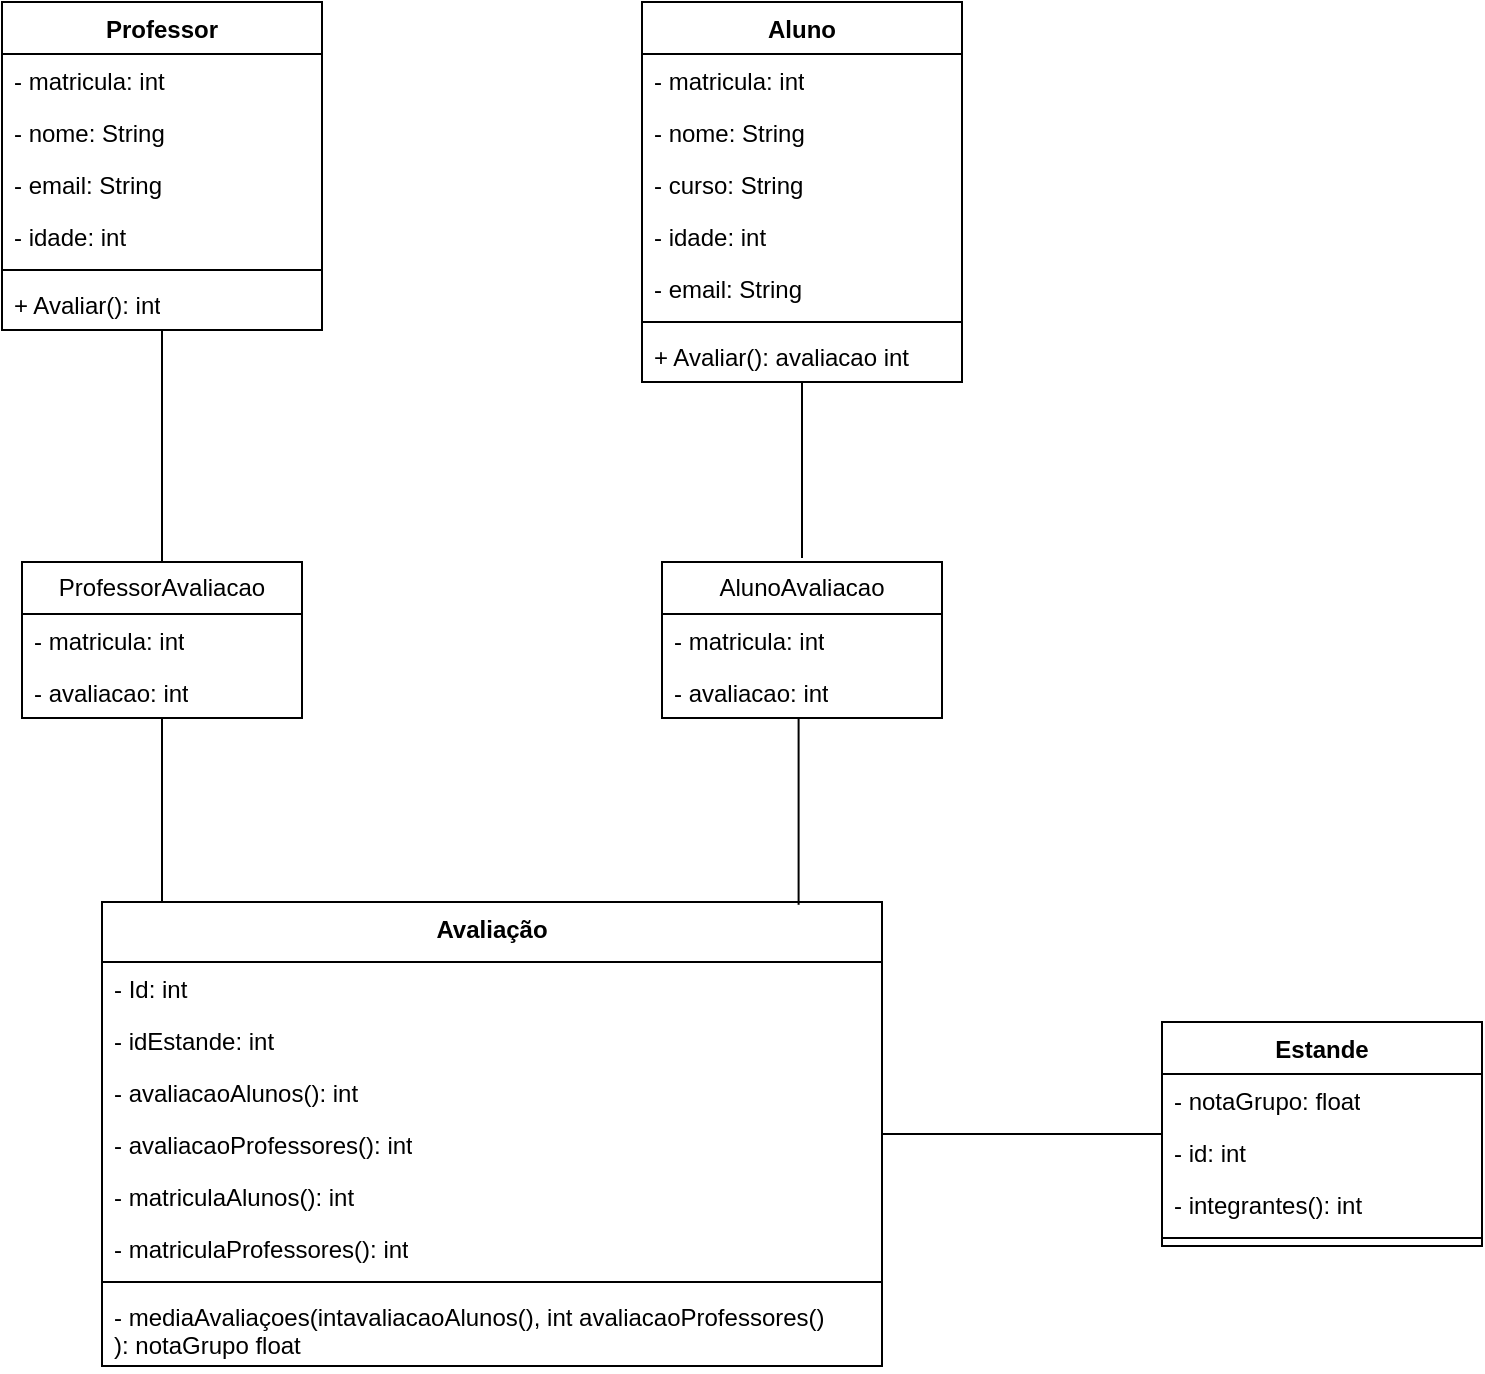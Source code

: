 <mxfile version="21.7.1" type="device">
  <diagram name="Página-1" id="iaq8zUBecWveMzKXrOw0">
    <mxGraphModel dx="1195" dy="652" grid="1" gridSize="10" guides="1" tooltips="1" connect="1" arrows="1" fold="1" page="1" pageScale="1" pageWidth="827" pageHeight="1169" math="0" shadow="0">
      <root>
        <mxCell id="0" />
        <mxCell id="1" parent="0" />
        <mxCell id="uE-dpMH4UthVh5TPI-2E-58" style="edgeStyle=orthogonalEdgeStyle;rounded=0;orthogonalLoop=1;jettySize=auto;html=1;entryX=0.5;entryY=0;entryDx=0;entryDy=0;endArrow=none;endFill=0;" edge="1" parent="1" source="uE-dpMH4UthVh5TPI-2E-13" target="uE-dpMH4UthVh5TPI-2E-55">
          <mxGeometry relative="1" as="geometry" />
        </mxCell>
        <mxCell id="uE-dpMH4UthVh5TPI-2E-13" value="Professor" style="swimlane;fontStyle=1;align=center;verticalAlign=top;childLayout=stackLayout;horizontal=1;startSize=26;horizontalStack=0;resizeParent=1;resizeParentMax=0;resizeLast=0;collapsible=1;marginBottom=0;whiteSpace=wrap;html=1;" vertex="1" parent="1">
          <mxGeometry x="60" y="10" width="160" height="164" as="geometry" />
        </mxCell>
        <mxCell id="uE-dpMH4UthVh5TPI-2E-14" value="- matricula: int&amp;nbsp;" style="text;strokeColor=none;fillColor=none;align=left;verticalAlign=top;spacingLeft=4;spacingRight=4;overflow=hidden;rotatable=0;points=[[0,0.5],[1,0.5]];portConstraint=eastwest;whiteSpace=wrap;html=1;" vertex="1" parent="uE-dpMH4UthVh5TPI-2E-13">
          <mxGeometry y="26" width="160" height="26" as="geometry" />
        </mxCell>
        <mxCell id="uE-dpMH4UthVh5TPI-2E-24" value="- nome: String" style="text;strokeColor=none;fillColor=none;align=left;verticalAlign=top;spacingLeft=4;spacingRight=4;overflow=hidden;rotatable=0;points=[[0,0.5],[1,0.5]];portConstraint=eastwest;whiteSpace=wrap;html=1;" vertex="1" parent="uE-dpMH4UthVh5TPI-2E-13">
          <mxGeometry y="52" width="160" height="26" as="geometry" />
        </mxCell>
        <mxCell id="uE-dpMH4UthVh5TPI-2E-26" value="- email: String" style="text;strokeColor=none;fillColor=none;align=left;verticalAlign=top;spacingLeft=4;spacingRight=4;overflow=hidden;rotatable=0;points=[[0,0.5],[1,0.5]];portConstraint=eastwest;whiteSpace=wrap;html=1;" vertex="1" parent="uE-dpMH4UthVh5TPI-2E-13">
          <mxGeometry y="78" width="160" height="26" as="geometry" />
        </mxCell>
        <mxCell id="uE-dpMH4UthVh5TPI-2E-27" value="- idade: int" style="text;strokeColor=none;fillColor=none;align=left;verticalAlign=top;spacingLeft=4;spacingRight=4;overflow=hidden;rotatable=0;points=[[0,0.5],[1,0.5]];portConstraint=eastwest;whiteSpace=wrap;html=1;" vertex="1" parent="uE-dpMH4UthVh5TPI-2E-13">
          <mxGeometry y="104" width="160" height="26" as="geometry" />
        </mxCell>
        <mxCell id="uE-dpMH4UthVh5TPI-2E-15" value="" style="line;strokeWidth=1;fillColor=none;align=left;verticalAlign=middle;spacingTop=-1;spacingLeft=3;spacingRight=3;rotatable=0;labelPosition=right;points=[];portConstraint=eastwest;strokeColor=inherit;" vertex="1" parent="uE-dpMH4UthVh5TPI-2E-13">
          <mxGeometry y="130" width="160" height="8" as="geometry" />
        </mxCell>
        <mxCell id="uE-dpMH4UthVh5TPI-2E-16" value="+ Avaliar(): int" style="text;strokeColor=none;fillColor=none;align=left;verticalAlign=top;spacingLeft=4;spacingRight=4;overflow=hidden;rotatable=0;points=[[0,0.5],[1,0.5]];portConstraint=eastwest;whiteSpace=wrap;html=1;" vertex="1" parent="uE-dpMH4UthVh5TPI-2E-13">
          <mxGeometry y="138" width="160" height="26" as="geometry" />
        </mxCell>
        <mxCell id="uE-dpMH4UthVh5TPI-2E-65" style="edgeStyle=orthogonalEdgeStyle;rounded=0;orthogonalLoop=1;jettySize=auto;html=1;endArrow=none;endFill=0;" edge="1" parent="1" source="uE-dpMH4UthVh5TPI-2E-17">
          <mxGeometry relative="1" as="geometry">
            <mxPoint x="460" y="288" as="targetPoint" />
            <Array as="points">
              <mxPoint x="460" y="288" />
            </Array>
          </mxGeometry>
        </mxCell>
        <mxCell id="uE-dpMH4UthVh5TPI-2E-17" value="Aluno" style="swimlane;fontStyle=1;align=center;verticalAlign=top;childLayout=stackLayout;horizontal=1;startSize=26;horizontalStack=0;resizeParent=1;resizeParentMax=0;resizeLast=0;collapsible=1;marginBottom=0;whiteSpace=wrap;html=1;" vertex="1" parent="1">
          <mxGeometry x="380" y="10" width="160" height="190" as="geometry" />
        </mxCell>
        <mxCell id="uE-dpMH4UthVh5TPI-2E-18" value="- matricula: int" style="text;strokeColor=none;fillColor=none;align=left;verticalAlign=top;spacingLeft=4;spacingRight=4;overflow=hidden;rotatable=0;points=[[0,0.5],[1,0.5]];portConstraint=eastwest;whiteSpace=wrap;html=1;" vertex="1" parent="uE-dpMH4UthVh5TPI-2E-17">
          <mxGeometry y="26" width="160" height="26" as="geometry" />
        </mxCell>
        <mxCell id="uE-dpMH4UthVh5TPI-2E-25" value="- nome: String" style="text;strokeColor=none;fillColor=none;align=left;verticalAlign=top;spacingLeft=4;spacingRight=4;overflow=hidden;rotatable=0;points=[[0,0.5],[1,0.5]];portConstraint=eastwest;whiteSpace=wrap;html=1;" vertex="1" parent="uE-dpMH4UthVh5TPI-2E-17">
          <mxGeometry y="52" width="160" height="26" as="geometry" />
        </mxCell>
        <mxCell id="uE-dpMH4UthVh5TPI-2E-29" value="- curso: String" style="text;strokeColor=none;fillColor=none;align=left;verticalAlign=top;spacingLeft=4;spacingRight=4;overflow=hidden;rotatable=0;points=[[0,0.5],[1,0.5]];portConstraint=eastwest;whiteSpace=wrap;html=1;" vertex="1" parent="uE-dpMH4UthVh5TPI-2E-17">
          <mxGeometry y="78" width="160" height="26" as="geometry" />
        </mxCell>
        <mxCell id="uE-dpMH4UthVh5TPI-2E-30" value="- idade: int" style="text;strokeColor=none;fillColor=none;align=left;verticalAlign=top;spacingLeft=4;spacingRight=4;overflow=hidden;rotatable=0;points=[[0,0.5],[1,0.5]];portConstraint=eastwest;whiteSpace=wrap;html=1;" vertex="1" parent="uE-dpMH4UthVh5TPI-2E-17">
          <mxGeometry y="104" width="160" height="26" as="geometry" />
        </mxCell>
        <mxCell id="uE-dpMH4UthVh5TPI-2E-28" value="- email: String" style="text;strokeColor=none;fillColor=none;align=left;verticalAlign=top;spacingLeft=4;spacingRight=4;overflow=hidden;rotatable=0;points=[[0,0.5],[1,0.5]];portConstraint=eastwest;whiteSpace=wrap;html=1;" vertex="1" parent="uE-dpMH4UthVh5TPI-2E-17">
          <mxGeometry y="130" width="160" height="26" as="geometry" />
        </mxCell>
        <mxCell id="uE-dpMH4UthVh5TPI-2E-19" value="" style="line;strokeWidth=1;fillColor=none;align=left;verticalAlign=middle;spacingTop=-1;spacingLeft=3;spacingRight=3;rotatable=0;labelPosition=right;points=[];portConstraint=eastwest;strokeColor=inherit;" vertex="1" parent="uE-dpMH4UthVh5TPI-2E-17">
          <mxGeometry y="156" width="160" height="8" as="geometry" />
        </mxCell>
        <mxCell id="uE-dpMH4UthVh5TPI-2E-31" value="+ Avaliar(): avaliacao int" style="text;strokeColor=none;fillColor=none;align=left;verticalAlign=top;spacingLeft=4;spacingRight=4;overflow=hidden;rotatable=0;points=[[0,0.5],[1,0.5]];portConstraint=eastwest;whiteSpace=wrap;html=1;" vertex="1" parent="uE-dpMH4UthVh5TPI-2E-17">
          <mxGeometry y="164" width="160" height="26" as="geometry" />
        </mxCell>
        <mxCell id="uE-dpMH4UthVh5TPI-2E-33" value="Avaliação" style="swimlane;fontStyle=1;align=center;verticalAlign=top;childLayout=stackLayout;horizontal=1;startSize=30;horizontalStack=0;resizeParent=1;resizeParentMax=0;resizeLast=0;collapsible=1;marginBottom=0;whiteSpace=wrap;html=1;" vertex="1" parent="1">
          <mxGeometry x="110" y="460" width="390" height="232" as="geometry" />
        </mxCell>
        <mxCell id="uE-dpMH4UthVh5TPI-2E-34" value="- Id: int" style="text;strokeColor=none;fillColor=none;align=left;verticalAlign=top;spacingLeft=4;spacingRight=4;overflow=hidden;rotatable=0;points=[[0,0.5],[1,0.5]];portConstraint=eastwest;whiteSpace=wrap;html=1;" vertex="1" parent="uE-dpMH4UthVh5TPI-2E-33">
          <mxGeometry y="30" width="390" height="26" as="geometry" />
        </mxCell>
        <mxCell id="uE-dpMH4UthVh5TPI-2E-54" value="- idEstande: int" style="text;strokeColor=none;fillColor=none;align=left;verticalAlign=top;spacingLeft=4;spacingRight=4;overflow=hidden;rotatable=0;points=[[0,0.5],[1,0.5]];portConstraint=eastwest;whiteSpace=wrap;html=1;" vertex="1" parent="uE-dpMH4UthVh5TPI-2E-33">
          <mxGeometry y="56" width="390" height="26" as="geometry" />
        </mxCell>
        <mxCell id="uE-dpMH4UthVh5TPI-2E-37" value="- avaliacaoAlunos(): int" style="text;strokeColor=none;fillColor=none;align=left;verticalAlign=top;spacingLeft=4;spacingRight=4;overflow=hidden;rotatable=0;points=[[0,0.5],[1,0.5]];portConstraint=eastwest;whiteSpace=wrap;html=1;" vertex="1" parent="uE-dpMH4UthVh5TPI-2E-33">
          <mxGeometry y="82" width="390" height="26" as="geometry" />
        </mxCell>
        <mxCell id="uE-dpMH4UthVh5TPI-2E-51" value="- avaliacaoProfessores(): int" style="text;strokeColor=none;fillColor=none;align=left;verticalAlign=top;spacingLeft=4;spacingRight=4;overflow=hidden;rotatable=0;points=[[0,0.5],[1,0.5]];portConstraint=eastwest;whiteSpace=wrap;html=1;" vertex="1" parent="uE-dpMH4UthVh5TPI-2E-33">
          <mxGeometry y="108" width="390" height="26" as="geometry" />
        </mxCell>
        <mxCell id="uE-dpMH4UthVh5TPI-2E-53" value="- matriculaAlunos(): int" style="text;strokeColor=none;fillColor=none;align=left;verticalAlign=top;spacingLeft=4;spacingRight=4;overflow=hidden;rotatable=0;points=[[0,0.5],[1,0.5]];portConstraint=eastwest;whiteSpace=wrap;html=1;" vertex="1" parent="uE-dpMH4UthVh5TPI-2E-33">
          <mxGeometry y="134" width="390" height="26" as="geometry" />
        </mxCell>
        <mxCell id="uE-dpMH4UthVh5TPI-2E-42" value="- matriculaProfessores(): int" style="text;strokeColor=none;fillColor=none;align=left;verticalAlign=top;spacingLeft=4;spacingRight=4;overflow=hidden;rotatable=0;points=[[0,0.5],[1,0.5]];portConstraint=eastwest;whiteSpace=wrap;html=1;" vertex="1" parent="uE-dpMH4UthVh5TPI-2E-33">
          <mxGeometry y="160" width="390" height="26" as="geometry" />
        </mxCell>
        <mxCell id="uE-dpMH4UthVh5TPI-2E-35" value="" style="line;strokeWidth=1;fillColor=none;align=left;verticalAlign=middle;spacingTop=-1;spacingLeft=3;spacingRight=3;rotatable=0;labelPosition=right;points=[];portConstraint=eastwest;strokeColor=inherit;" vertex="1" parent="uE-dpMH4UthVh5TPI-2E-33">
          <mxGeometry y="186" width="390" height="8" as="geometry" />
        </mxCell>
        <mxCell id="uE-dpMH4UthVh5TPI-2E-36" value="- mediaAvaliaçoes(intavaliacaoAlunos(), int avaliacaoProfessores()&lt;br&gt;): notaGrupo float" style="text;strokeColor=none;fillColor=none;align=left;verticalAlign=top;spacingLeft=4;spacingRight=4;overflow=hidden;rotatable=0;points=[[0,0.5],[1,0.5]];portConstraint=eastwest;whiteSpace=wrap;html=1;" vertex="1" parent="uE-dpMH4UthVh5TPI-2E-33">
          <mxGeometry y="194" width="390" height="38" as="geometry" />
        </mxCell>
        <mxCell id="uE-dpMH4UthVh5TPI-2E-66" style="edgeStyle=orthogonalEdgeStyle;rounded=0;orthogonalLoop=1;jettySize=auto;html=1;entryX=0.893;entryY=0.006;entryDx=0;entryDy=0;entryPerimeter=0;endArrow=none;endFill=0;" edge="1" parent="1" source="uE-dpMH4UthVh5TPI-2E-38" target="uE-dpMH4UthVh5TPI-2E-33">
          <mxGeometry relative="1" as="geometry">
            <Array as="points">
              <mxPoint x="458" y="461" />
            </Array>
          </mxGeometry>
        </mxCell>
        <mxCell id="uE-dpMH4UthVh5TPI-2E-38" value="AlunoAvaliacao" style="swimlane;fontStyle=0;childLayout=stackLayout;horizontal=1;startSize=26;fillColor=none;horizontalStack=0;resizeParent=1;resizeParentMax=0;resizeLast=0;collapsible=1;marginBottom=0;whiteSpace=wrap;html=1;" vertex="1" parent="1">
          <mxGeometry x="390" y="290" width="140" height="78" as="geometry" />
        </mxCell>
        <mxCell id="uE-dpMH4UthVh5TPI-2E-39" value="- matricula: int" style="text;strokeColor=none;fillColor=none;align=left;verticalAlign=top;spacingLeft=4;spacingRight=4;overflow=hidden;rotatable=0;points=[[0,0.5],[1,0.5]];portConstraint=eastwest;whiteSpace=wrap;html=1;" vertex="1" parent="uE-dpMH4UthVh5TPI-2E-38">
          <mxGeometry y="26" width="140" height="26" as="geometry" />
        </mxCell>
        <mxCell id="uE-dpMH4UthVh5TPI-2E-40" value="- avaliacao: int" style="text;strokeColor=none;fillColor=none;align=left;verticalAlign=top;spacingLeft=4;spacingRight=4;overflow=hidden;rotatable=0;points=[[0,0.5],[1,0.5]];portConstraint=eastwest;whiteSpace=wrap;html=1;" vertex="1" parent="uE-dpMH4UthVh5TPI-2E-38">
          <mxGeometry y="52" width="140" height="26" as="geometry" />
        </mxCell>
        <mxCell id="uE-dpMH4UthVh5TPI-2E-43" value="Estande" style="swimlane;fontStyle=1;align=center;verticalAlign=top;childLayout=stackLayout;horizontal=1;startSize=26;horizontalStack=0;resizeParent=1;resizeParentMax=0;resizeLast=0;collapsible=1;marginBottom=0;whiteSpace=wrap;html=1;" vertex="1" parent="1">
          <mxGeometry x="640" y="520" width="160" height="112" as="geometry" />
        </mxCell>
        <mxCell id="uE-dpMH4UthVh5TPI-2E-44" value="- notaGrupo: float" style="text;strokeColor=none;fillColor=none;align=left;verticalAlign=top;spacingLeft=4;spacingRight=4;overflow=hidden;rotatable=0;points=[[0,0.5],[1,0.5]];portConstraint=eastwest;whiteSpace=wrap;html=1;" vertex="1" parent="uE-dpMH4UthVh5TPI-2E-43">
          <mxGeometry y="26" width="160" height="26" as="geometry" />
        </mxCell>
        <mxCell id="uE-dpMH4UthVh5TPI-2E-49" value="- id: int" style="text;strokeColor=none;fillColor=none;align=left;verticalAlign=top;spacingLeft=4;spacingRight=4;overflow=hidden;rotatable=0;points=[[0,0.5],[1,0.5]];portConstraint=eastwest;whiteSpace=wrap;html=1;" vertex="1" parent="uE-dpMH4UthVh5TPI-2E-43">
          <mxGeometry y="52" width="160" height="26" as="geometry" />
        </mxCell>
        <mxCell id="uE-dpMH4UthVh5TPI-2E-50" value="- integrantes(): int" style="text;strokeColor=none;fillColor=none;align=left;verticalAlign=top;spacingLeft=4;spacingRight=4;overflow=hidden;rotatable=0;points=[[0,0.5],[1,0.5]];portConstraint=eastwest;whiteSpace=wrap;html=1;" vertex="1" parent="uE-dpMH4UthVh5TPI-2E-43">
          <mxGeometry y="78" width="160" height="26" as="geometry" />
        </mxCell>
        <mxCell id="uE-dpMH4UthVh5TPI-2E-45" value="" style="line;strokeWidth=1;fillColor=none;align=left;verticalAlign=middle;spacingTop=-1;spacingLeft=3;spacingRight=3;rotatable=0;labelPosition=right;points=[];portConstraint=eastwest;strokeColor=inherit;" vertex="1" parent="uE-dpMH4UthVh5TPI-2E-43">
          <mxGeometry y="104" width="160" height="8" as="geometry" />
        </mxCell>
        <mxCell id="uE-dpMH4UthVh5TPI-2E-59" style="edgeStyle=orthogonalEdgeStyle;rounded=0;orthogonalLoop=1;jettySize=auto;html=1;endArrow=none;endFill=0;" edge="1" parent="1" source="uE-dpMH4UthVh5TPI-2E-55" target="uE-dpMH4UthVh5TPI-2E-33">
          <mxGeometry relative="1" as="geometry">
            <Array as="points">
              <mxPoint x="140" y="430" />
              <mxPoint x="140" y="430" />
            </Array>
          </mxGeometry>
        </mxCell>
        <mxCell id="uE-dpMH4UthVh5TPI-2E-55" value="ProfessorAvaliacao" style="swimlane;fontStyle=0;childLayout=stackLayout;horizontal=1;startSize=26;fillColor=none;horizontalStack=0;resizeParent=1;resizeParentMax=0;resizeLast=0;collapsible=1;marginBottom=0;whiteSpace=wrap;html=1;" vertex="1" parent="1">
          <mxGeometry x="70" y="290" width="140" height="78" as="geometry" />
        </mxCell>
        <mxCell id="uE-dpMH4UthVh5TPI-2E-56" value="- matricula: int" style="text;strokeColor=none;fillColor=none;align=left;verticalAlign=top;spacingLeft=4;spacingRight=4;overflow=hidden;rotatable=0;points=[[0,0.5],[1,0.5]];portConstraint=eastwest;whiteSpace=wrap;html=1;" vertex="1" parent="uE-dpMH4UthVh5TPI-2E-55">
          <mxGeometry y="26" width="140" height="26" as="geometry" />
        </mxCell>
        <mxCell id="uE-dpMH4UthVh5TPI-2E-57" value="- avaliacao: int" style="text;strokeColor=none;fillColor=none;align=left;verticalAlign=top;spacingLeft=4;spacingRight=4;overflow=hidden;rotatable=0;points=[[0,0.5],[1,0.5]];portConstraint=eastwest;whiteSpace=wrap;html=1;" vertex="1" parent="uE-dpMH4UthVh5TPI-2E-55">
          <mxGeometry y="52" width="140" height="26" as="geometry" />
        </mxCell>
        <mxCell id="uE-dpMH4UthVh5TPI-2E-77" style="edgeStyle=orthogonalEdgeStyle;rounded=0;orthogonalLoop=1;jettySize=auto;html=1;endArrow=none;endFill=0;" edge="1" parent="1" source="uE-dpMH4UthVh5TPI-2E-51" target="uE-dpMH4UthVh5TPI-2E-43">
          <mxGeometry relative="1" as="geometry">
            <Array as="points">
              <mxPoint x="540" y="576" />
              <mxPoint x="540" y="576" />
            </Array>
          </mxGeometry>
        </mxCell>
      </root>
    </mxGraphModel>
  </diagram>
</mxfile>
